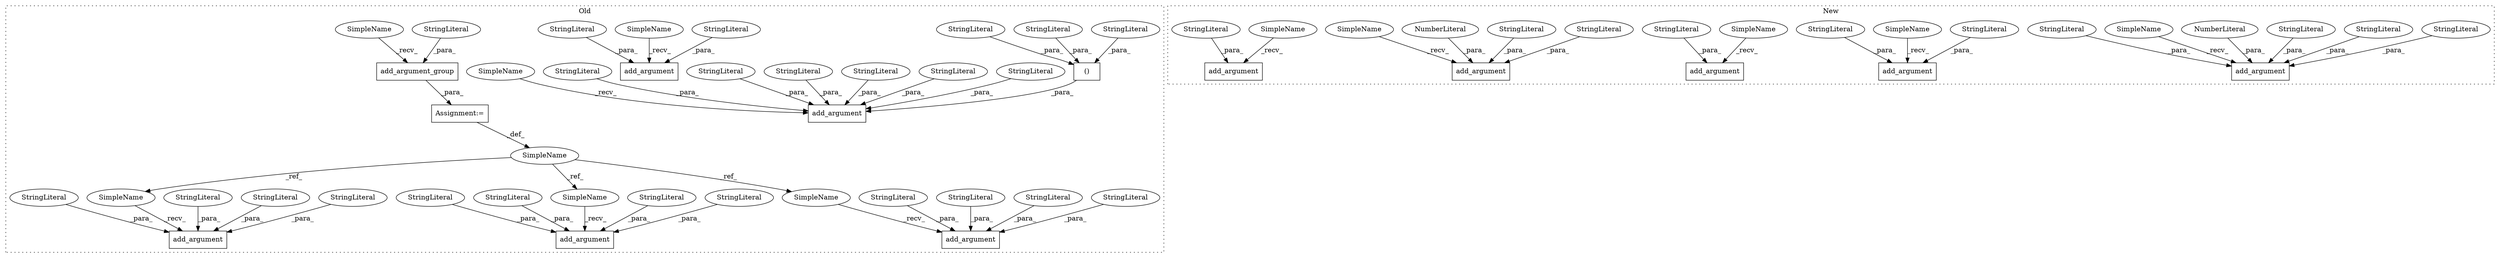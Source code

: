 digraph G {
subgraph cluster0 {
1 [label="add_argument_group" a="32" s="18707,18774" l="19,1" shape="box"];
3 [label="add_argument" a="32" s="18991,19073" l="13,1" shape="box"];
4 [label="SimpleName" a="42" s="18678" l="16" shape="ellipse"];
5 [label="add_argument" a="32" s="18888,18967" l="13,1" shape="box"];
6 [label="StringLiteral" a="45" s="18726" l="48" shape="ellipse"];
7 [label="StringLiteral" a="45" s="18923" l="13" shape="ellipse"];
9 [label="StringLiteral" a="45" s="19004" l="12" shape="ellipse"];
10 [label="StringLiteral" a="45" s="19028" l="13" shape="ellipse"];
11 [label="StringLiteral" a="45" s="18913" l="9" shape="ellipse"];
13 [label="Assignment:=" a="7" s="18694" l="1" shape="box"];
14 [label="StringLiteral" a="45" s="19017" l="10" shape="ellipse"];
16 [label="StringLiteral" a="45" s="18937" l="30" shape="ellipse"];
17 [label="add_argument" a="32" s="18798,18864" l="13,1" shape="box"];
18 [label="add_argument" a="32" s="17500,17580" l="13,1" shape="box"];
19 [label="StringLiteral" a="45" s="18843" l="21" shape="ellipse"];
20 [label="StringLiteral" a="45" s="19042" l="31" shape="ellipse"];
21 [label="StringLiteral" a="45" s="17528" l="52" shape="ellipse"];
22 [label="StringLiteral" a="45" s="18901" l="11" shape="ellipse"];
23 [label="StringLiteral" a="45" s="17518" l="9" shape="ellipse"];
24 [label="add_argument" a="32" s="17975,18345" l="13,1" shape="box"];
25 [label="StringLiteral" a="45" s="18821" l="7" shape="ellipse"];
26 [label="StringLiteral" a="45" s="17988" l="4" shape="ellipse"];
27 [label="StringLiteral" a="45" s="18811" l="9" shape="ellipse"];
29 [label="StringLiteral" a="45" s="18829" l="13" shape="ellipse"];
35 [label="StringLiteral" a="45" s="18024" l="12" shape="ellipse"];
38 [label="StringLiteral" a="45" s="17993" l="14" shape="ellipse"];
39 [label="StringLiteral" a="45" s="18175" l="170" shape="ellipse"];
41 [label="StringLiteral" a="45" s="18013" l="10" shape="ellipse"];
45 [label="StringLiteral" a="45" s="18008" l="4" shape="ellipse"];
47 [label="()" a="106" s="18042" l="131" shape="box"];
48 [label="StringLiteral" a="45" s="18074" l="6" shape="ellipse"];
49 [label="StringLiteral" a="45" s="18112" l="3" shape="ellipse"];
50 [label="StringLiteral" a="45" s="18128" l="3" shape="ellipse"];
51 [label="SimpleName" a="42" s="17963" l="11" shape="ellipse"];
52 [label="SimpleName" a="42" s="18695" l="11" shape="ellipse"];
53 [label="SimpleName" a="42" s="17488" l="11" shape="ellipse"];
59 [label="SimpleName" a="42" s="18781" l="16" shape="ellipse"];
60 [label="SimpleName" a="42" s="18974" l="16" shape="ellipse"];
61 [label="SimpleName" a="42" s="18871" l="16" shape="ellipse"];
label = "Old";
style="dotted";
}
subgraph cluster1 {
2 [label="add_argument" a="32" s="19577,19802" l="13,1" shape="box"];
8 [label="StringLiteral" a="45" s="19590" l="4" shape="ellipse"];
12 [label="StringLiteral" a="45" s="19595" l="13" shape="ellipse"];
15 [label="StringLiteral" a="45" s="19621" l="181" shape="ellipse"];
28 [label="add_argument" a="32" s="19095,19146" l="13,1" shape="box"];
30 [label="StringLiteral" a="45" s="19609" l="3" shape="ellipse"];
31 [label="add_argument" a="32" s="19023,19077" l="13,1" shape="box"];
32 [label="StringLiteral" a="45" s="19036" l="10" shape="ellipse"];
33 [label="add_argument" a="32" s="19329,19493" l="13,1" shape="box"];
34 [label="StringLiteral" a="45" s="19119" l="27" shape="ellipse"];
36 [label="StringLiteral" a="45" s="19366" l="127" shape="ellipse"];
37 [label="StringLiteral" a="45" s="19347" l="12" shape="ellipse"];
40 [label="NumberLiteral" a="34" s="19617" l="1" shape="ellipse"];
42 [label="StringLiteral" a="45" s="19047" l="30" shape="ellipse"];
43 [label="add_argument" a="32" s="19164,19311" l="13,1" shape="box"];
44 [label="NumberLiteral" a="34" s="19364" l="1" shape="ellipse"];
46 [label="StringLiteral" a="45" s="19192" l="12" shape="ellipse"];
54 [label="SimpleName" a="42" s="19012" l="10" shape="ellipse"];
55 [label="SimpleName" a="42" s="19153" l="10" shape="ellipse"];
56 [label="SimpleName" a="42" s="19084" l="10" shape="ellipse"];
57 [label="SimpleName" a="42" s="19566" l="10" shape="ellipse"];
58 [label="SimpleName" a="42" s="19318" l="10" shape="ellipse"];
label = "New";
style="dotted";
}
1 -> 13 [label="_para_"];
4 -> 60 [label="_ref_"];
4 -> 59 [label="_ref_"];
4 -> 61 [label="_ref_"];
6 -> 1 [label="_para_"];
7 -> 5 [label="_para_"];
8 -> 2 [label="_para_"];
9 -> 3 [label="_para_"];
10 -> 3 [label="_para_"];
11 -> 5 [label="_para_"];
12 -> 2 [label="_para_"];
13 -> 4 [label="_def_"];
14 -> 3 [label="_para_"];
15 -> 2 [label="_para_"];
16 -> 5 [label="_para_"];
19 -> 17 [label="_para_"];
20 -> 3 [label="_para_"];
21 -> 18 [label="_para_"];
22 -> 5 [label="_para_"];
23 -> 18 [label="_para_"];
25 -> 17 [label="_para_"];
26 -> 24 [label="_para_"];
27 -> 17 [label="_para_"];
29 -> 17 [label="_para_"];
30 -> 2 [label="_para_"];
32 -> 31 [label="_para_"];
34 -> 28 [label="_para_"];
35 -> 24 [label="_para_"];
36 -> 33 [label="_para_"];
37 -> 33 [label="_para_"];
38 -> 24 [label="_para_"];
39 -> 24 [label="_para_"];
40 -> 2 [label="_para_"];
41 -> 24 [label="_para_"];
42 -> 31 [label="_para_"];
44 -> 33 [label="_para_"];
45 -> 24 [label="_para_"];
46 -> 43 [label="_para_"];
47 -> 24 [label="_para_"];
48 -> 47 [label="_para_"];
49 -> 47 [label="_para_"];
50 -> 47 [label="_para_"];
51 -> 24 [label="_recv_"];
52 -> 1 [label="_recv_"];
53 -> 18 [label="_recv_"];
54 -> 31 [label="_recv_"];
55 -> 43 [label="_recv_"];
56 -> 28 [label="_recv_"];
57 -> 2 [label="_recv_"];
58 -> 33 [label="_recv_"];
59 -> 17 [label="_recv_"];
60 -> 3 [label="_recv_"];
61 -> 5 [label="_recv_"];
}